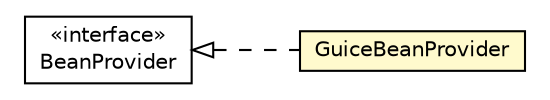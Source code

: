 #!/usr/local/bin/dot
#
# Class diagram 
# Generated by UMLGraph version R5_6-24-gf6e263 (http://www.umlgraph.org/)
#

digraph G {
	edge [fontname="Helvetica",fontsize=10,labelfontname="Helvetica",labelfontsize=10];
	node [fontname="Helvetica",fontsize=10,shape=plaintext];
	nodesep=0.25;
	ranksep=0.5;
	rankdir=LR;
	// com.gwtplatform.dispatch.server.actionhandlervalidator.ActionHandlerValidatorLinkerHelper.BeanProvider
	c203198 [label=<<table title="com.gwtplatform.dispatch.server.actionhandlervalidator.ActionHandlerValidatorLinkerHelper.BeanProvider" border="0" cellborder="1" cellspacing="0" cellpadding="2" port="p" href="../actionhandlervalidator/ActionHandlerValidatorLinkerHelper.BeanProvider.html">
		<tr><td><table border="0" cellspacing="0" cellpadding="1">
<tr><td align="center" balign="center"> &#171;interface&#187; </td></tr>
<tr><td align="center" balign="center"> BeanProvider </td></tr>
		</table></td></tr>
		</table>>, URL="../actionhandlervalidator/ActionHandlerValidatorLinkerHelper.BeanProvider.html", fontname="Helvetica", fontcolor="black", fontsize=10.0];
	// com.gwtplatform.dispatch.server.guice.GuiceBeanProvider
	c203419 [label=<<table title="com.gwtplatform.dispatch.server.guice.GuiceBeanProvider" border="0" cellborder="1" cellspacing="0" cellpadding="2" port="p" bgcolor="lemonChiffon" href="./GuiceBeanProvider.html">
		<tr><td><table border="0" cellspacing="0" cellpadding="1">
<tr><td align="center" balign="center"> GuiceBeanProvider </td></tr>
		</table></td></tr>
		</table>>, URL="./GuiceBeanProvider.html", fontname="Helvetica", fontcolor="black", fontsize=10.0];
	//com.gwtplatform.dispatch.server.guice.GuiceBeanProvider implements com.gwtplatform.dispatch.server.actionhandlervalidator.ActionHandlerValidatorLinkerHelper.BeanProvider
	c203198:p -> c203419:p [dir=back,arrowtail=empty,style=dashed];
}


